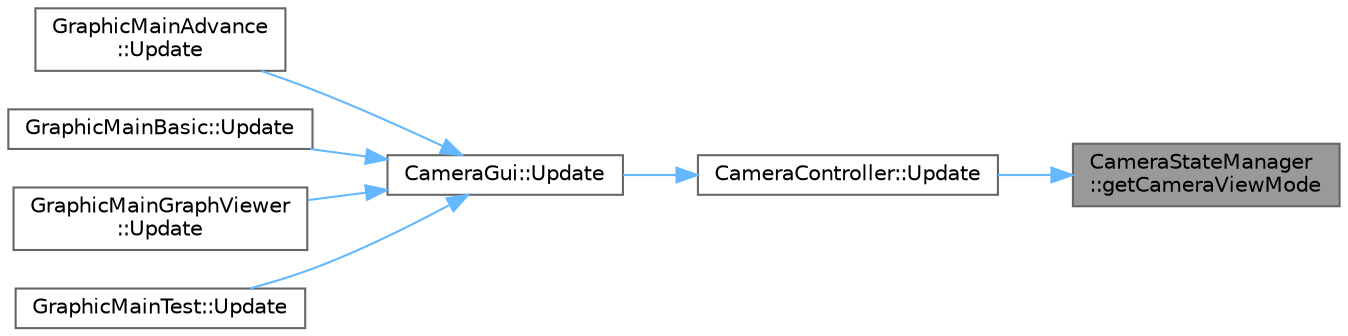 digraph "CameraStateManager::getCameraViewMode"
{
 // LATEX_PDF_SIZE
  bgcolor="transparent";
  edge [fontname=Helvetica,fontsize=10,labelfontname=Helvetica,labelfontsize=10];
  node [fontname=Helvetica,fontsize=10,shape=box,height=0.2,width=0.4];
  rankdir="RL";
  Node1 [id="Node000001",label="CameraStateManager\l::getCameraViewMode",height=0.2,width=0.4,color="gray40", fillcolor="grey60", style="filled", fontcolor="black",tooltip="カメラのモードを取得する"];
  Node1 -> Node2 [id="edge1_Node000001_Node000002",dir="back",color="steelblue1",style="solid",tooltip=" "];
  Node2 [id="Node000002",label="CameraController::Update",height=0.2,width=0.4,color="grey40", fillcolor="white", style="filled",URL="$class_camera_controller.html#a02b6c92c311f455ec21cb17b9a2a6725",tooltip="キー入力でカメラを動かす．   基本的には毎フレーム呼び出す"];
  Node2 -> Node3 [id="edge2_Node000002_Node000003",dir="back",color="steelblue1",style="solid",tooltip=" "];
  Node3 [id="Node000003",label="CameraGui::Update",height=0.2,width=0.4,color="grey40", fillcolor="white", style="filled",URL="$class_camera_gui.html#a6acd3a19c988ec33ff84572a025ac2cd",tooltip="GUIやカメラの更新を行う"];
  Node3 -> Node4 [id="edge3_Node000003_Node000004",dir="back",color="steelblue1",style="solid",tooltip=" "];
  Node4 [id="Node000004",label="GraphicMainAdvance\l::Update",height=0.2,width=0.4,color="grey40", fillcolor="white", style="filled",URL="$class_graphic_main_advance.html#ace2690c4ee9863eb356b7dc352cc9c9d",tooltip="描画画面の更新を行う．純粋仮想関数のため，継承先では必ずoverrideする必要がある．"];
  Node3 -> Node5 [id="edge4_Node000003_Node000005",dir="back",color="steelblue1",style="solid",tooltip=" "];
  Node5 [id="Node000005",label="GraphicMainBasic::Update",height=0.2,width=0.4,color="grey40", fillcolor="white", style="filled",URL="$class_graphic_main_basic.html#a281c12f1a5df1d5dfce7aefad5057985",tooltip="描画画面の更新を行う．純粋仮想関数のため，継承先では必ずoverrideする必要がある．"];
  Node3 -> Node6 [id="edge5_Node000003_Node000006",dir="back",color="steelblue1",style="solid",tooltip=" "];
  Node6 [id="Node000006",label="GraphicMainGraphViewer\l::Update",height=0.2,width=0.4,color="grey40", fillcolor="white", style="filled",URL="$class_graphic_main_graph_viewer.html#ac77d5fa3c4596eda65ae4bb4884134b0",tooltip="描画画面の更新を行う．純粋仮想関数のため，継承先では必ずoverrideする必要がある．"];
  Node3 -> Node7 [id="edge6_Node000003_Node000007",dir="back",color="steelblue1",style="solid",tooltip=" "];
  Node7 [id="Node000007",label="GraphicMainTest::Update",height=0.2,width=0.4,color="grey40", fillcolor="white", style="filled",URL="$class_graphic_main_test.html#a4f7ad32f20357a7eb5ab1a7b1271a916",tooltip="描画画面の更新を行う．純粋仮想関数のため，継承先では必ずoverrideする必要がある．"];
}
